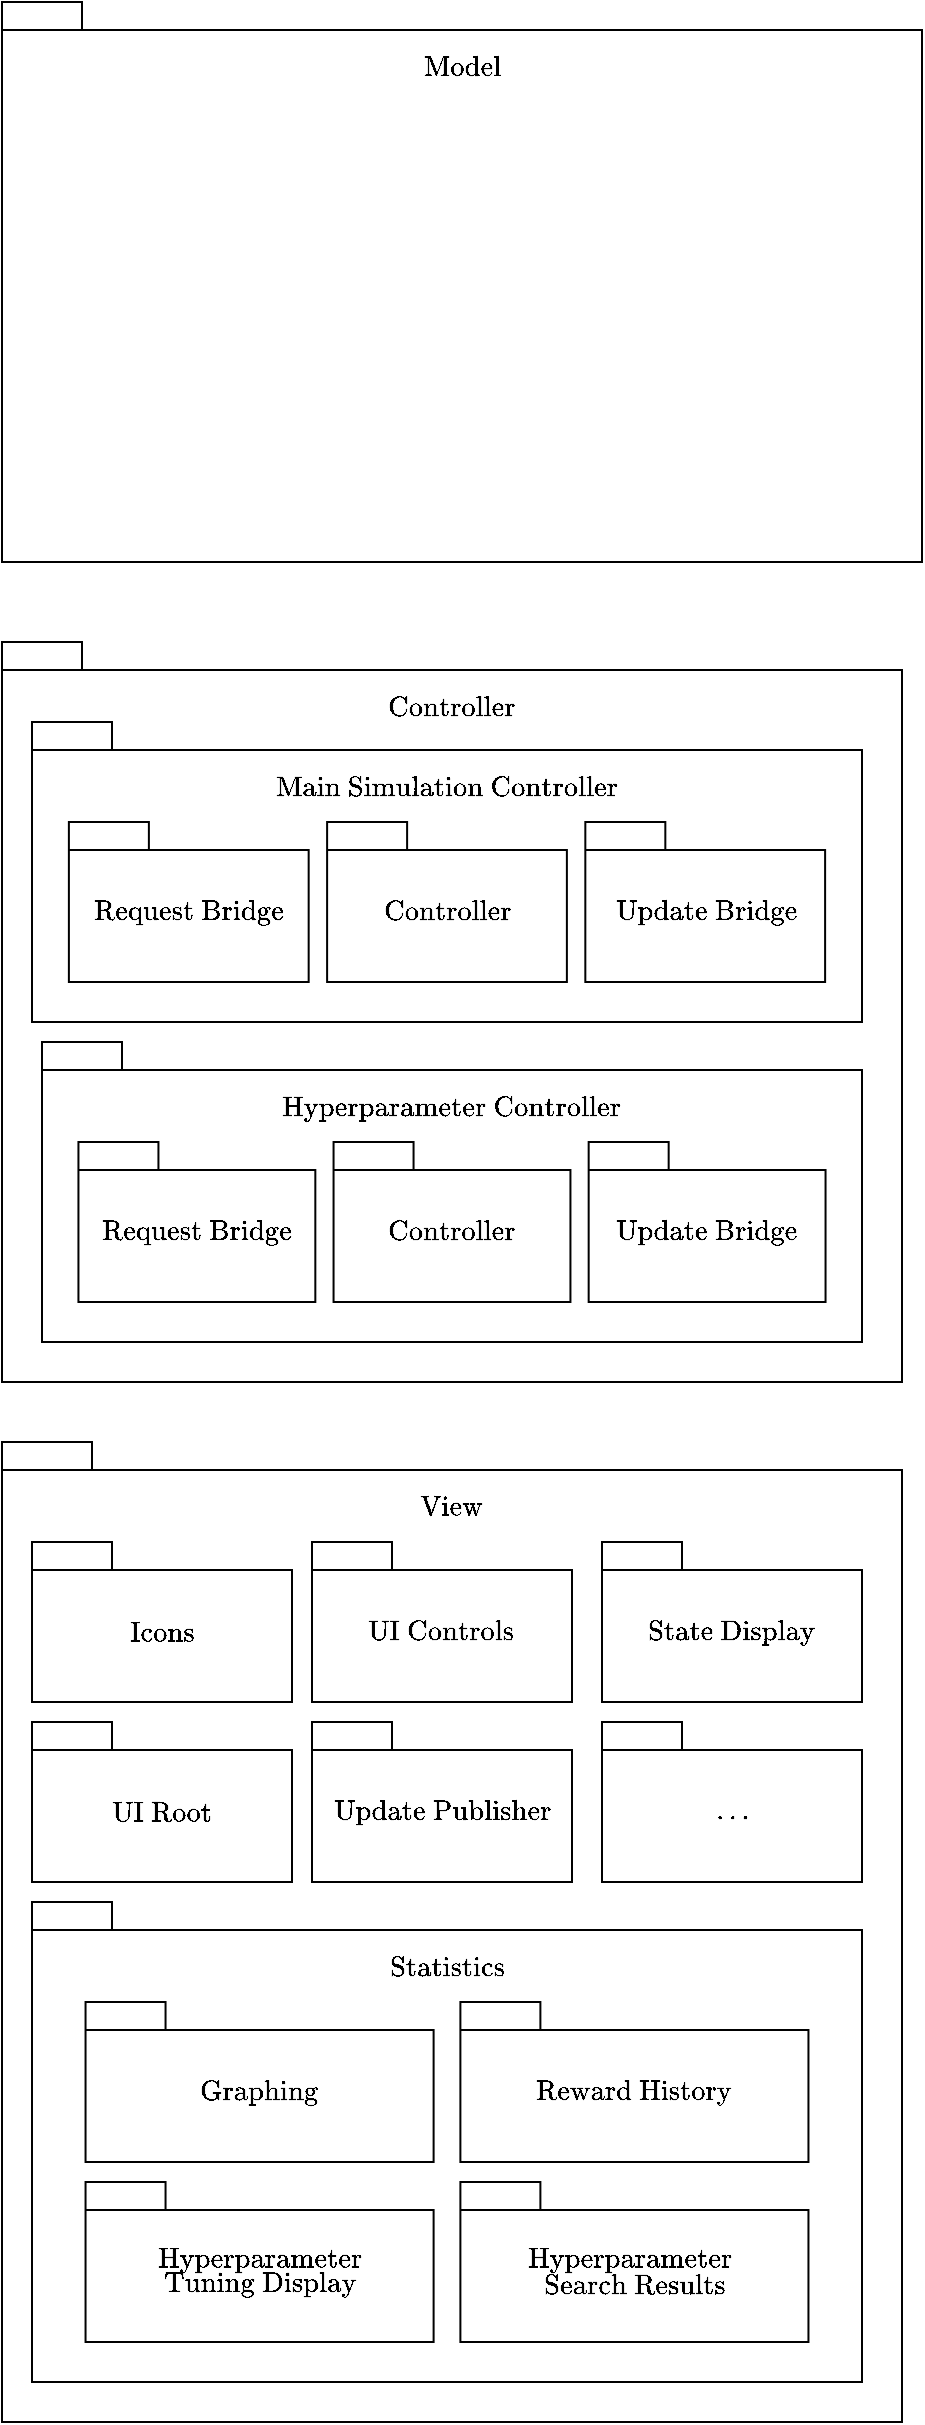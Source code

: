 <mxfile version="24.0.7" type="device">
  <diagram name="Page-1" id="wJGNGlGLGryh5FVE0DV0">
    <mxGraphModel dx="875" dy="1604" grid="1" gridSize="10" guides="1" tooltips="1" connect="1" arrows="1" fold="1" page="1" pageScale="1" pageWidth="827" pageHeight="1169" math="1" shadow="0">
      <root>
        <mxCell id="0" />
        <mxCell id="1" parent="0" />
        <mxCell id="Wkk44jnYCchDylwFseUj-5" value="&lt;p style=&quot;line-height: 100%;&quot;&gt;&lt;font style=&quot;font-size: 12px;&quot;&gt;\(\text{Model}\)&lt;/font&gt;&lt;/p&gt;" style="shape=folder;fontStyle=1;spacingTop=10;tabWidth=40;tabHeight=14;tabPosition=left;html=1;whiteSpace=wrap;align=center;verticalAlign=top;fontSize=10;" vertex="1" parent="1">
          <mxGeometry x="220" y="-290" width="460" height="280" as="geometry" />
        </mxCell>
        <mxCell id="Wkk44jnYCchDylwFseUj-6" value="&lt;p style=&quot;line-height: 100%;&quot;&gt;&lt;font style=&quot;font-size: 12px;&quot;&gt;\(\text{Controller}\)&lt;/font&gt;&lt;/p&gt;" style="shape=folder;fontStyle=1;spacingTop=10;tabWidth=40;tabHeight=14;tabPosition=left;html=1;whiteSpace=wrap;align=center;verticalAlign=top;fontSize=10;" vertex="1" parent="1">
          <mxGeometry x="220" y="30" width="450" height="370" as="geometry" />
        </mxCell>
        <mxCell id="Wkk44jnYCchDylwFseUj-21" value="" style="group" vertex="1" connectable="0" parent="1">
          <mxGeometry x="220" y="430" width="450" height="490" as="geometry" />
        </mxCell>
        <mxCell id="Wkk44jnYCchDylwFseUj-2" value="&lt;p style=&quot;line-height: 100%;&quot;&gt;&lt;font style=&quot;font-size: 12px;&quot;&gt;\(\text{View}\)&lt;/font&gt;&lt;/p&gt;" style="shape=folder;fontStyle=1;spacingTop=10;tabWidth=40;tabHeight=14;tabPosition=left;html=1;whiteSpace=wrap;align=center;verticalAlign=top;fontSize=10;" vertex="1" parent="Wkk44jnYCchDylwFseUj-21">
          <mxGeometry width="450" height="490" as="geometry" />
        </mxCell>
        <mxCell id="Wkk44jnYCchDylwFseUj-7" value="&lt;p style=&quot;line-height: 100%;&quot;&gt;&lt;font style=&quot;font-size: 12px;&quot;&gt;\(\text{UI Controls}\)&lt;/font&gt;&lt;/p&gt;" style="shape=folder;fontStyle=1;spacingTop=10;tabWidth=40;tabHeight=14;tabPosition=left;html=1;whiteSpace=wrap;align=center;verticalAlign=middle;fontSize=10;" vertex="1" parent="Wkk44jnYCchDylwFseUj-21">
          <mxGeometry x="155" y="50" width="130" height="80" as="geometry" />
        </mxCell>
        <mxCell id="Wkk44jnYCchDylwFseUj-8" value="&lt;p style=&quot;line-height: 100%;&quot;&gt;&lt;font style=&quot;font-size: 12px;&quot;&gt;\(\text{Icons}\)&lt;/font&gt;&lt;/p&gt;" style="shape=folder;fontStyle=1;spacingTop=10;tabWidth=40;tabHeight=14;tabPosition=left;html=1;whiteSpace=wrap;align=center;verticalAlign=middle;fontSize=10;" vertex="1" parent="Wkk44jnYCchDylwFseUj-21">
          <mxGeometry x="15" y="50" width="130" height="80" as="geometry" />
        </mxCell>
        <mxCell id="Wkk44jnYCchDylwFseUj-9" value="&lt;p style=&quot;line-height: 100%;&quot;&gt;&lt;font style=&quot;font-size: 12px;&quot;&gt;\(\text{State Display}\)&lt;/font&gt;&lt;/p&gt;" style="shape=folder;fontStyle=1;spacingTop=10;tabWidth=40;tabHeight=14;tabPosition=left;html=1;whiteSpace=wrap;align=center;verticalAlign=middle;fontSize=10;" vertex="1" parent="Wkk44jnYCchDylwFseUj-21">
          <mxGeometry x="300" y="50" width="130" height="80" as="geometry" />
        </mxCell>
        <mxCell id="Wkk44jnYCchDylwFseUj-17" value="" style="group" vertex="1" connectable="0" parent="Wkk44jnYCchDylwFseUj-21">
          <mxGeometry x="15" y="230" width="415" height="250" as="geometry" />
        </mxCell>
        <mxCell id="Wkk44jnYCchDylwFseUj-11" value="&lt;p style=&quot;line-height: 100%;&quot;&gt;&lt;font style=&quot;font-size: 12px;&quot;&gt;\(\text{Statistics}\)&lt;/font&gt;&lt;/p&gt;" style="shape=folder;fontStyle=1;spacingTop=10;tabWidth=40;tabHeight=14;tabPosition=left;html=1;whiteSpace=wrap;align=center;verticalAlign=top;fontSize=10;container=0;" vertex="1" parent="Wkk44jnYCchDylwFseUj-17">
          <mxGeometry width="415" height="240" as="geometry" />
        </mxCell>
        <mxCell id="Wkk44jnYCchDylwFseUj-10" value="&lt;p style=&quot;line-height: 100%;&quot;&gt;&lt;font style=&quot;font-size: 12px;&quot;&gt;\(\text{Reward History}\)&lt;/font&gt;&lt;/p&gt;" style="shape=folder;fontStyle=1;spacingTop=10;tabWidth=40;tabHeight=14;tabPosition=left;html=1;whiteSpace=wrap;align=center;verticalAlign=middle;fontSize=10;container=0;" vertex="1" parent="Wkk44jnYCchDylwFseUj-17">
          <mxGeometry x="214.194" y="50" width="174.032" height="80" as="geometry" />
        </mxCell>
        <mxCell id="Wkk44jnYCchDylwFseUj-12" value="&lt;p style=&quot;line-height: 100%;&quot;&gt;&lt;font style=&quot;font-size: 12px;&quot;&gt;\(\text{Hyperparameter}\)&lt;/font&gt;&lt;span style=&quot;background-color: initial; font-size: 12px;&quot;&gt;\(\text{Tuning Display}\)&lt;/span&gt;&lt;br&gt;&lt;/p&gt;" style="shape=folder;fontStyle=1;spacingTop=10;tabWidth=40;tabHeight=14;tabPosition=left;html=1;whiteSpace=wrap;align=center;verticalAlign=middle;fontSize=10;container=0;" vertex="1" parent="Wkk44jnYCchDylwFseUj-17">
          <mxGeometry x="26.774" y="140" width="174.032" height="80" as="geometry" />
        </mxCell>
        <mxCell id="Wkk44jnYCchDylwFseUj-14" value="&lt;p style=&quot;line-height: 100%;&quot;&gt;&lt;font style=&quot;font-size: 12px;&quot;&gt;\(\text{Hyperparameter}\)&amp;nbsp;&lt;/font&gt;&lt;span style=&quot;background-color: initial;&quot;&gt;&lt;span style=&quot;font-size: 12px;&quot;&gt;\(\text{Search Results}\)&lt;/span&gt;&lt;/span&gt;&lt;/p&gt;" style="shape=folder;fontStyle=1;spacingTop=10;tabWidth=40;tabHeight=14;tabPosition=left;html=1;whiteSpace=wrap;align=center;verticalAlign=middle;fontSize=10;container=0;" vertex="1" parent="Wkk44jnYCchDylwFseUj-17">
          <mxGeometry x="214.194" y="140" width="174.032" height="80" as="geometry" />
        </mxCell>
        <mxCell id="Wkk44jnYCchDylwFseUj-15" value="&lt;p style=&quot;line-height: 100%;&quot;&gt;&lt;font style=&quot;font-size: 12px;&quot;&gt;\(\text{Graphing}\)&lt;/font&gt;&lt;/p&gt;" style="shape=folder;fontStyle=1;spacingTop=10;tabWidth=40;tabHeight=14;tabPosition=left;html=1;whiteSpace=wrap;align=center;verticalAlign=middle;fontSize=10;container=0;" vertex="1" parent="Wkk44jnYCchDylwFseUj-17">
          <mxGeometry x="26.774" y="50" width="174.032" height="80" as="geometry" />
        </mxCell>
        <mxCell id="Wkk44jnYCchDylwFseUj-18" value="&lt;p style=&quot;line-height: 100%;&quot;&gt;&lt;font style=&quot;font-size: 12px;&quot;&gt;\(\text{Update Publisher}\)&lt;/font&gt;&lt;/p&gt;" style="shape=folder;fontStyle=1;spacingTop=10;tabWidth=40;tabHeight=14;tabPosition=left;html=1;whiteSpace=wrap;align=center;verticalAlign=middle;fontSize=10;" vertex="1" parent="Wkk44jnYCchDylwFseUj-21">
          <mxGeometry x="155" y="140" width="130" height="80" as="geometry" />
        </mxCell>
        <mxCell id="Wkk44jnYCchDylwFseUj-19" value="&lt;p style=&quot;line-height: 100%;&quot;&gt;&lt;font style=&quot;font-size: 12px;&quot;&gt;\(\text{UI Root}\)&lt;/font&gt;&lt;/p&gt;" style="shape=folder;fontStyle=1;spacingTop=10;tabWidth=40;tabHeight=14;tabPosition=left;html=1;whiteSpace=wrap;align=center;verticalAlign=middle;fontSize=10;" vertex="1" parent="Wkk44jnYCchDylwFseUj-21">
          <mxGeometry x="15" y="140" width="130" height="80" as="geometry" />
        </mxCell>
        <mxCell id="Wkk44jnYCchDylwFseUj-20" value="&lt;p style=&quot;line-height: 100%;&quot;&gt;&lt;font style=&quot;font-size: 12px;&quot;&gt;\(\ldots\)&lt;/font&gt;&lt;/p&gt;" style="shape=folder;fontStyle=1;spacingTop=10;tabWidth=40;tabHeight=14;tabPosition=left;html=1;whiteSpace=wrap;align=center;verticalAlign=middle;fontSize=10;" vertex="1" parent="Wkk44jnYCchDylwFseUj-21">
          <mxGeometry x="300" y="140" width="130" height="80" as="geometry" />
        </mxCell>
        <mxCell id="Wkk44jnYCchDylwFseUj-31" value="" style="group" vertex="1" connectable="0" parent="1">
          <mxGeometry x="235" y="70" width="415" height="150" as="geometry" />
        </mxCell>
        <mxCell id="Wkk44jnYCchDylwFseUj-22" value="&lt;p style=&quot;line-height: 100%;&quot;&gt;&lt;font style=&quot;font-size: 12px;&quot;&gt;\(\text{Main Simulation Controller}\)&lt;/font&gt;&lt;/p&gt;" style="shape=folder;fontStyle=1;spacingTop=10;tabWidth=40;tabHeight=14;tabPosition=left;html=1;whiteSpace=wrap;align=center;verticalAlign=top;fontSize=10;" vertex="1" parent="Wkk44jnYCchDylwFseUj-31">
          <mxGeometry width="415" height="150" as="geometry" />
        </mxCell>
        <mxCell id="Wkk44jnYCchDylwFseUj-28" value="&lt;p style=&quot;line-height: 100%;&quot;&gt;&lt;span style=&quot;font-size: 12px;&quot;&gt;\(\text{Controller}\)&lt;/span&gt;&lt;br&gt;&lt;/p&gt;" style="shape=folder;fontStyle=1;spacingTop=10;tabWidth=40;tabHeight=14;tabPosition=left;html=1;whiteSpace=wrap;align=center;verticalAlign=middle;fontSize=10;" vertex="1" parent="Wkk44jnYCchDylwFseUj-31">
          <mxGeometry x="147.556" y="50" width="119.889" height="80" as="geometry" />
        </mxCell>
        <mxCell id="Wkk44jnYCchDylwFseUj-29" value="&lt;p style=&quot;line-height: 100%;&quot;&gt;&lt;span style=&quot;font-size: 12px;&quot;&gt;\(\text{Request Bridge}\)&lt;/span&gt;&lt;br&gt;&lt;/p&gt;" style="shape=folder;fontStyle=1;spacingTop=10;tabWidth=40;tabHeight=14;tabPosition=left;html=1;whiteSpace=wrap;align=center;verticalAlign=middle;fontSize=10;" vertex="1" parent="Wkk44jnYCchDylwFseUj-31">
          <mxGeometry x="18.444" y="50" width="119.889" height="80" as="geometry" />
        </mxCell>
        <mxCell id="Wkk44jnYCchDylwFseUj-30" value="&lt;p style=&quot;line-height: 100%;&quot;&gt;&lt;span style=&quot;font-size: 12px;&quot;&gt;\(\text{Update Bridge}\)&lt;/span&gt;&lt;br&gt;&lt;/p&gt;" style="shape=folder;fontStyle=1;spacingTop=10;tabWidth=40;tabHeight=14;tabPosition=left;html=1;whiteSpace=wrap;align=center;verticalAlign=middle;fontSize=10;" vertex="1" parent="Wkk44jnYCchDylwFseUj-31">
          <mxGeometry x="276.667" y="50" width="119.889" height="80" as="geometry" />
        </mxCell>
        <mxCell id="Wkk44jnYCchDylwFseUj-32" value="" style="group" vertex="1" connectable="0" parent="1">
          <mxGeometry x="240" y="230" width="410" height="150" as="geometry" />
        </mxCell>
        <mxCell id="Wkk44jnYCchDylwFseUj-23" value="&lt;p style=&quot;line-height: 100%;&quot;&gt;&lt;font style=&quot;font-size: 12px;&quot;&gt;\(\text{Hyperparameter Controller}\)&lt;/font&gt;&lt;/p&gt;" style="shape=folder;fontStyle=1;spacingTop=10;tabWidth=40;tabHeight=14;tabPosition=left;html=1;whiteSpace=wrap;align=center;verticalAlign=top;fontSize=10;" vertex="1" parent="Wkk44jnYCchDylwFseUj-32">
          <mxGeometry width="410" height="150" as="geometry" />
        </mxCell>
        <mxCell id="Wkk44jnYCchDylwFseUj-24" value="&lt;p style=&quot;line-height: 100%;&quot;&gt;&lt;span style=&quot;font-size: 12px;&quot;&gt;\(\text{Controller}\)&lt;/span&gt;&lt;br&gt;&lt;/p&gt;" style="shape=folder;fontStyle=1;spacingTop=10;tabWidth=40;tabHeight=14;tabPosition=left;html=1;whiteSpace=wrap;align=center;verticalAlign=middle;fontSize=10;" vertex="1" parent="Wkk44jnYCchDylwFseUj-32">
          <mxGeometry x="145.778" y="50" width="118.444" height="80" as="geometry" />
        </mxCell>
        <mxCell id="Wkk44jnYCchDylwFseUj-25" value="&lt;p style=&quot;line-height: 100%;&quot;&gt;&lt;span style=&quot;font-size: 12px;&quot;&gt;\(\text{Request Bridge}\)&lt;/span&gt;&lt;br&gt;&lt;/p&gt;" style="shape=folder;fontStyle=1;spacingTop=10;tabWidth=40;tabHeight=14;tabPosition=left;html=1;whiteSpace=wrap;align=center;verticalAlign=middle;fontSize=10;" vertex="1" parent="Wkk44jnYCchDylwFseUj-32">
          <mxGeometry x="18.222" y="50" width="118.444" height="80" as="geometry" />
        </mxCell>
        <mxCell id="Wkk44jnYCchDylwFseUj-26" value="&lt;p style=&quot;line-height: 100%;&quot;&gt;&lt;span style=&quot;font-size: 12px;&quot;&gt;\(\text{Update Bridge}\)&lt;/span&gt;&lt;br&gt;&lt;/p&gt;" style="shape=folder;fontStyle=1;spacingTop=10;tabWidth=40;tabHeight=14;tabPosition=left;html=1;whiteSpace=wrap;align=center;verticalAlign=middle;fontSize=10;" vertex="1" parent="Wkk44jnYCchDylwFseUj-32">
          <mxGeometry x="273.333" y="50" width="118.444" height="80" as="geometry" />
        </mxCell>
      </root>
    </mxGraphModel>
  </diagram>
</mxfile>
